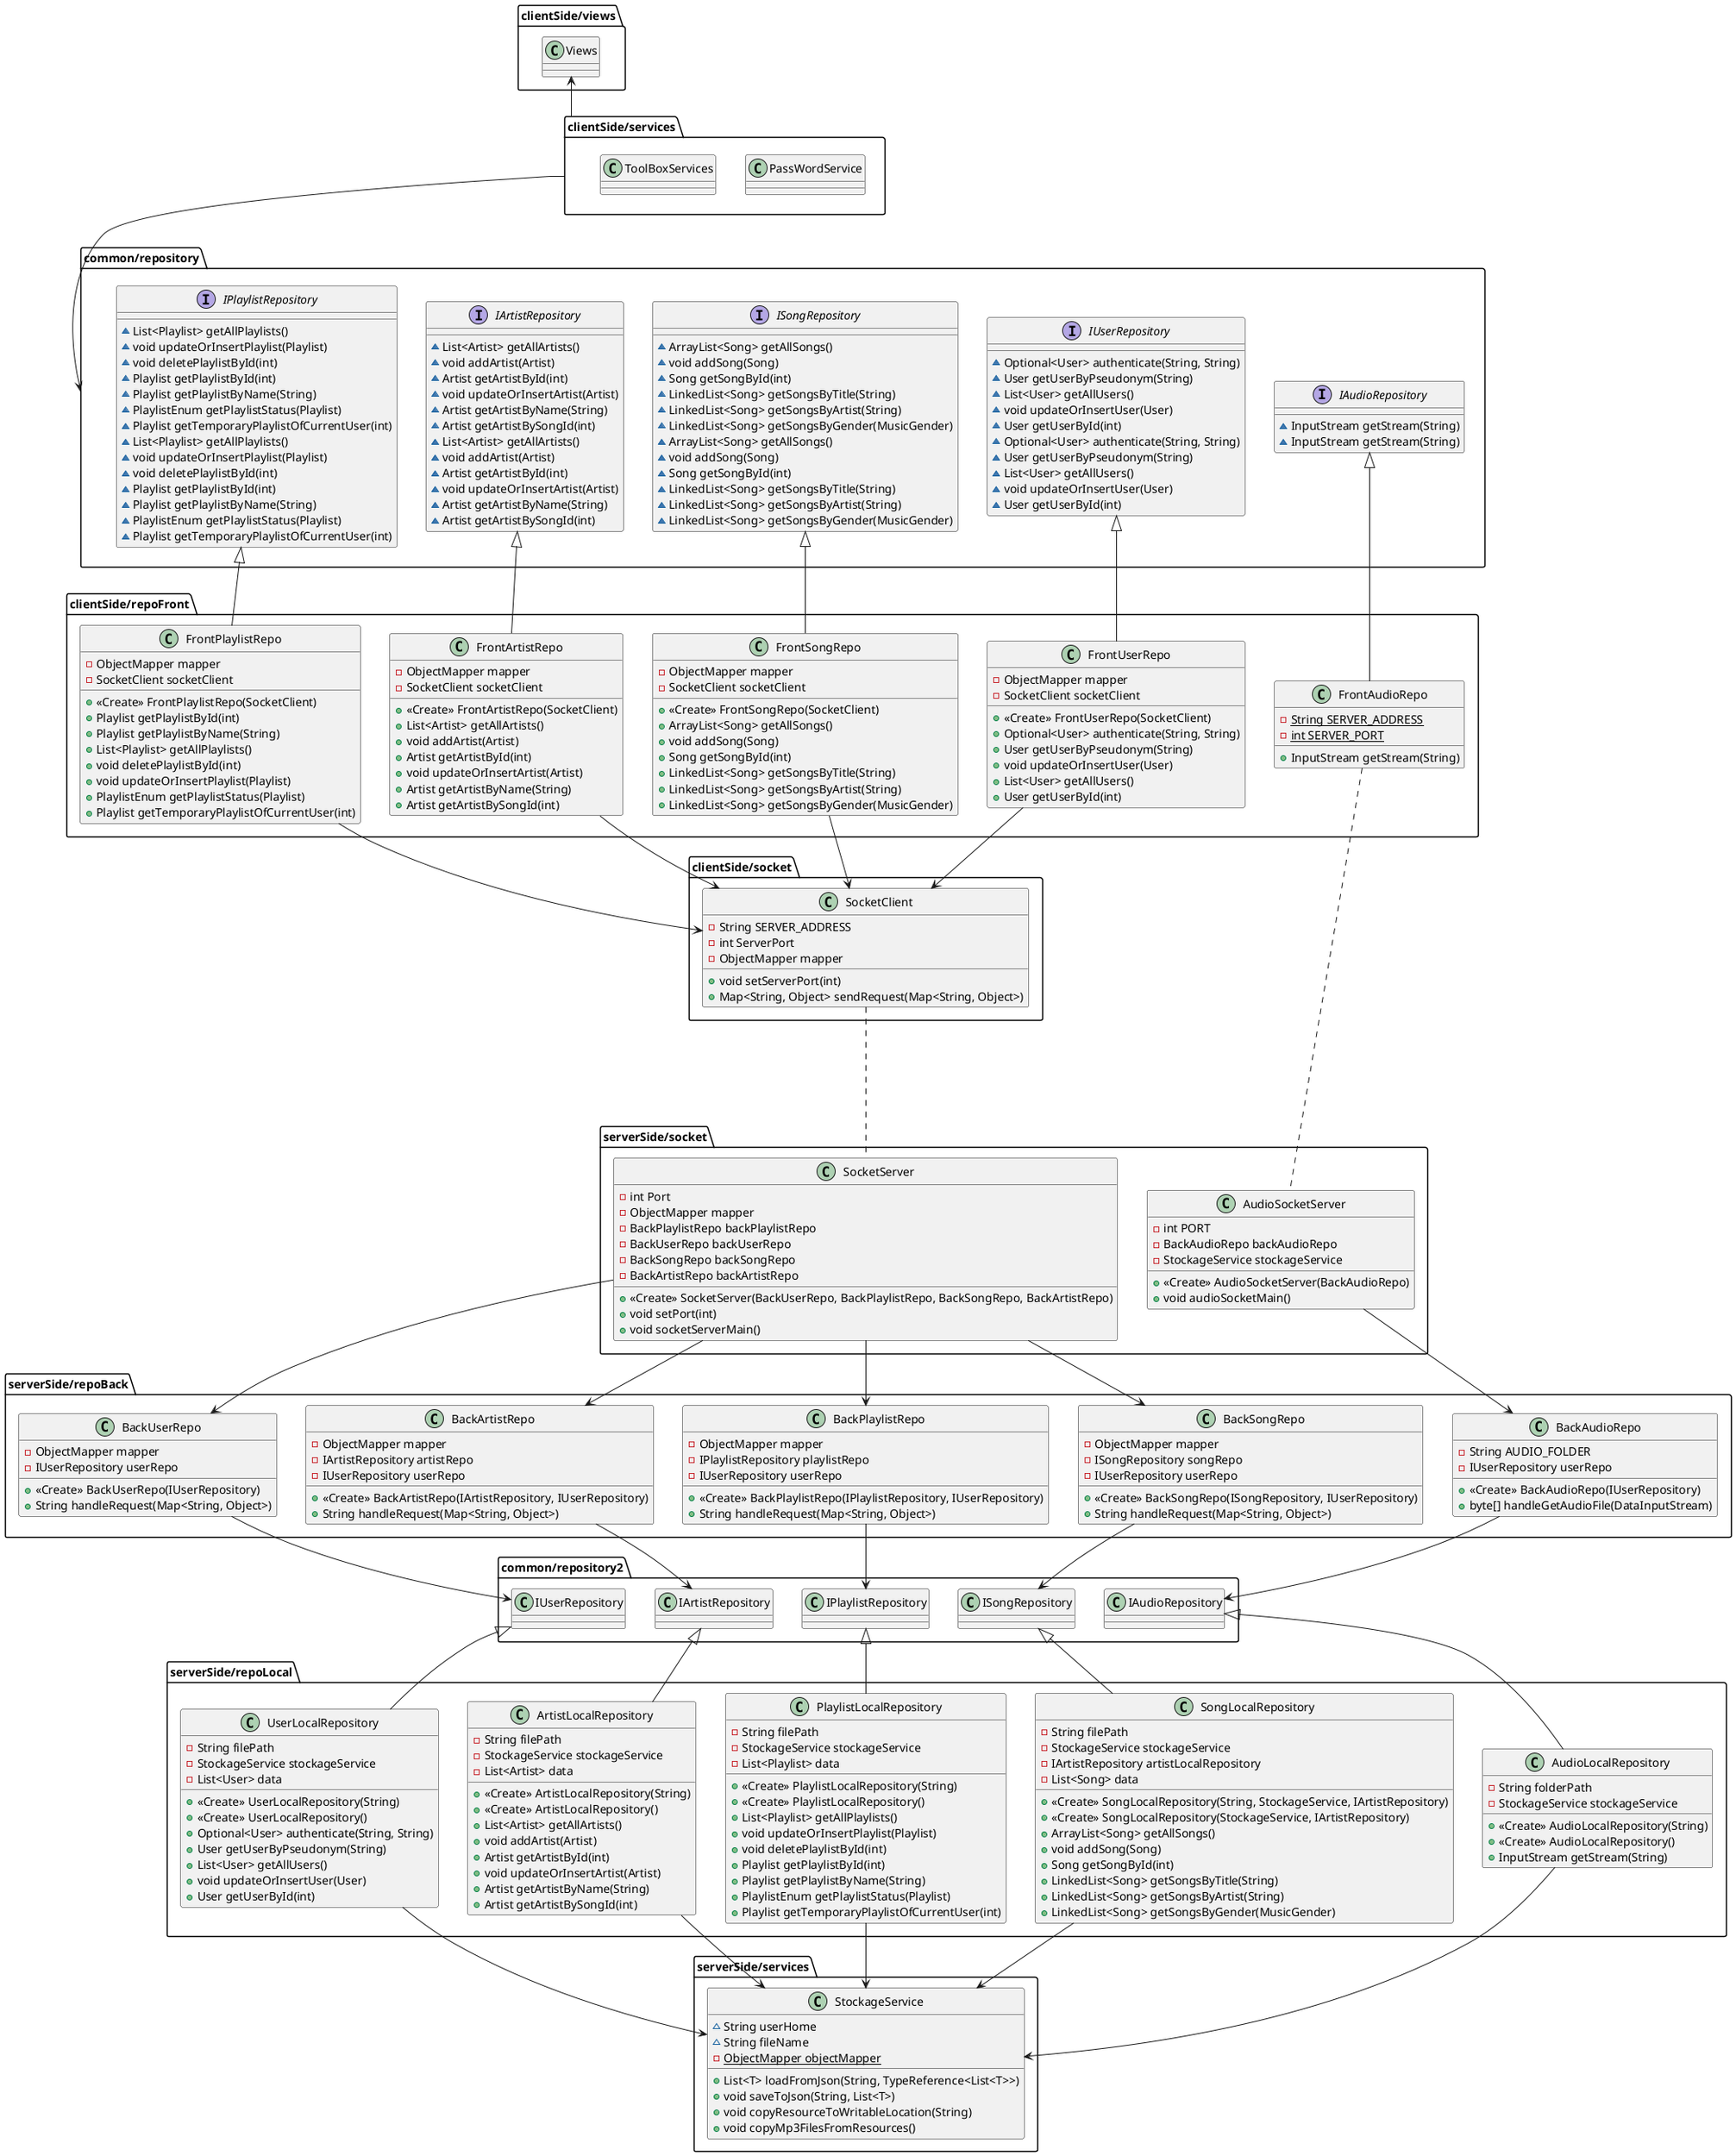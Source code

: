 @startuml

package "common/repository" {
    interface IPlaylistRepository {
        ~ List<Playlist> getAllPlaylists()
        ~ void updateOrInsertPlaylist(Playlist)
        ~ void deletePlaylistById(int)
        ~ Playlist getPlaylistById(int)
        ~ Playlist getPlaylistByName(String)
        ~ PlaylistEnum getPlaylistStatus(Playlist)
        ~ Playlist getTemporaryPlaylistOfCurrentUser(int)
    }

    interface IAudioRepository {
        ~ InputStream getStream(String)
    }

    interface IArtistRepository {
        ~ List<Artist> getAllArtists()
        ~ void addArtist(Artist)
        ~ Artist getArtistById(int)
        ~ void updateOrInsertArtist(Artist)
        ~ Artist getArtistByName(String)
        ~ Artist getArtistBySongId(int)
    }

    interface ISongRepository {
        ~ ArrayList<Song> getAllSongs()
        ~ void addSong(Song)
        ~ Song getSongById(int)
        ~ LinkedList<Song> getSongsByTitle(String)
        ~ LinkedList<Song> getSongsByArtist(String)
        ~ LinkedList<Song> getSongsByGender(MusicGender)
    }

    interface IUserRepository {
        ~ Optional<User> authenticate(String, String)
        ~ User getUserByPseudonym(String)
        ~ List<User> getAllUsers()
        ~ void updateOrInsertUser(User)
        ~ User getUserById(int)
    }
}

package "clientSide/repoFront" {
    class FrontAudioRepo {
        - {static} String SERVER_ADDRESS
        - {static} int SERVER_PORT
        + InputStream getStream(String)
    }

    class FrontArtistRepo {
        - ObjectMapper mapper
        - SocketClient socketClient
        + <<Create>> FrontArtistRepo(SocketClient)
        + List<Artist> getAllArtists()
        + void addArtist(Artist)
        + Artist getArtistById(int)
        + void updateOrInsertArtist(Artist)
        + Artist getArtistByName(String)
        + Artist getArtistBySongId(int)
    }

    class FrontUserRepo {
        - ObjectMapper mapper
        - SocketClient socketClient
        + <<Create>> FrontUserRepo(SocketClient)
        + Optional<User> authenticate(String, String)
        + User getUserByPseudonym(String)
        + void updateOrInsertUser(User)
        + List<User> getAllUsers()
        + User getUserById(int)
    }

    class FrontPlaylistRepo {
        - ObjectMapper mapper
        - SocketClient socketClient
        + <<Create>> FrontPlaylistRepo(SocketClient)
        + Playlist getPlaylistById(int)
        + Playlist getPlaylistByName(String)
        + List<Playlist> getAllPlaylists()
        + void deletePlaylistById(int)
        + void updateOrInsertPlaylist(Playlist)
        + PlaylistEnum getPlaylistStatus(Playlist)
        + Playlist getTemporaryPlaylistOfCurrentUser(int)
    }

    class FrontSongRepo {
        - ObjectMapper mapper
        - SocketClient socketClient
        + <<Create>> FrontSongRepo(SocketClient)
        + ArrayList<Song> getAllSongs()
        + void addSong(Song)
        + Song getSongById(int)
        + LinkedList<Song> getSongsByTitle(String)
        + LinkedList<Song> getSongsByArtist(String)
        + LinkedList<Song> getSongsByGender(MusicGender)
    }
}

package "clientSide/socket" {
    class SocketClient {
        - String SERVER_ADDRESS
        - int ServerPort
        - ObjectMapper mapper
        + void setServerPort(int)
        + Map<String, Object> sendRequest(Map<String, Object>)
    }
}

package "serverSide/socket" {
    class AudioSocketServer {
        - int PORT
        - BackAudioRepo backAudioRepo
        - StockageService stockageService
        + <<Create>> AudioSocketServer(BackAudioRepo)
        + void audioSocketMain()
    }

    class SocketServer {
        - int Port
        - ObjectMapper mapper
        - BackPlaylistRepo backPlaylistRepo
        - BackUserRepo backUserRepo
        - BackSongRepo backSongRepo
        - BackArtistRepo backArtistRepo
        + <<Create>> SocketServer(BackUserRepo, BackPlaylistRepo, BackSongRepo, BackArtistRepo)
        + void setPort(int)
        + void socketServerMain()
    }
}

package "serverSide/repoBack" {
    class BackAudioRepo {
        - String AUDIO_FOLDER
        - IUserRepository userRepo
        + <<Create>> BackAudioRepo(IUserRepository)
        + byte[] handleGetAudioFile(DataInputStream)
    }

    class BackUserRepo {
        - ObjectMapper mapper
        - IUserRepository userRepo
        + <<Create>> BackUserRepo(IUserRepository)
        + String handleRequest(Map<String, Object>)
    }

    class BackSongRepo {
        - ObjectMapper mapper
        - ISongRepository songRepo
        - IUserRepository userRepo
        + <<Create>> BackSongRepo(ISongRepository, IUserRepository)
        + String handleRequest(Map<String, Object>)
    }

    class BackPlaylistRepo {
        - ObjectMapper mapper
        - IPlaylistRepository playlistRepo
        - IUserRepository userRepo
        + <<Create>> BackPlaylistRepo(IPlaylistRepository, IUserRepository)
        + String handleRequest(Map<String, Object>)
    }

    class BackArtistRepo {
        - ObjectMapper mapper
        - IArtistRepository artistRepo
        - IUserRepository userRepo
        + <<Create>> BackArtistRepo(IArtistRepository, IUserRepository)
        + String handleRequest(Map<String, Object>)
    }
}

package "common/repository" {
    interface IUserRepository {
        ~ Optional<User> authenticate(String, String)
        ~ User getUserByPseudonym(String)
        ~ List<User> getAllUsers()
        ~ void updateOrInsertUser(User)
        ~ User getUserById(int)
    }

    interface ISongRepository {
        ~ ArrayList<Song> getAllSongs()
        ~ void addSong(Song)
        ~ Song getSongById(int)
        ~ LinkedList<Song> getSongsByTitle(String)
        ~ LinkedList<Song> getSongsByArtist(String)
        ~ LinkedList<Song> getSongsByGender(MusicGender)
    }

    interface IPlaylistRepository {
        ~ List<Playlist> getAllPlaylists()
        ~ void updateOrInsertPlaylist(Playlist)
        ~ void deletePlaylistById(int)
        ~ Playlist getPlaylistById(int)
        ~ Playlist getPlaylistByName(String)
        ~ PlaylistEnum getPlaylistStatus(Playlist)
        ~ Playlist getTemporaryPlaylistOfCurrentUser(int)
    }

    interface IAudioRepository {
        ~ InputStream getStream(String)
    }

    interface IArtistRepository {
        ~ List<Artist> getAllArtists()
        ~ void addArtist(Artist)
        ~ Artist getArtistById(int)
        ~ void updateOrInsertArtist(Artist)
        ~ Artist getArtistByName(String)
        ~ Artist getArtistBySongId(int)
    }
}

package "serverSide/repoLocal" {
    class SongLocalRepository {
        - String filePath
        - StockageService stockageService
        - IArtistRepository artistLocalRepository
        - List<Song> data
        + <<Create>> SongLocalRepository(String, StockageService, IArtistRepository)
        + <<Create>> SongLocalRepository(StockageService, IArtistRepository)
        + ArrayList<Song> getAllSongs()
        + void addSong(Song)
        + Song getSongById(int)
        + LinkedList<Song> getSongsByTitle(String)
        + LinkedList<Song> getSongsByArtist(String)
        + LinkedList<Song> getSongsByGender(MusicGender)
    }

    class PlaylistLocalRepository {
        - String filePath
        - StockageService stockageService
        - List<Playlist> data
        + <<Create>> PlaylistLocalRepository(String)
        + <<Create>> PlaylistLocalRepository()
        + List<Playlist> getAllPlaylists()
        + void updateOrInsertPlaylist(Playlist)
        + void deletePlaylistById(int)
        + Playlist getPlaylistById(int)
        + Playlist getPlaylistByName(String)
        + PlaylistEnum getPlaylistStatus(Playlist)
        + Playlist getTemporaryPlaylistOfCurrentUser(int)
    }

    class UserLocalRepository {
        - String filePath
        - StockageService stockageService
        - List<User> data
        + <<Create>> UserLocalRepository(String)
        + <<Create>> UserLocalRepository()
        + Optional<User> authenticate(String, String)
        + User getUserByPseudonym(String)
        + List<User> getAllUsers()
        + void updateOrInsertUser(User)
        + User getUserById(int)
    }

    class ArtistLocalRepository {
        - String filePath
        - StockageService stockageService
        - List<Artist> data
        + <<Create>> ArtistLocalRepository(String)
        + <<Create>> ArtistLocalRepository()
        + List<Artist> getAllArtists()
        + void addArtist(Artist)
        + Artist getArtistById(int)
        + void updateOrInsertArtist(Artist)
        + Artist getArtistByName(String)
        + Artist getArtistBySongId(int)
    }

    class AudioLocalRepository {
        - String folderPath
        - StockageService stockageService
        + <<Create>> AudioLocalRepository(String)
        + <<Create>> AudioLocalRepository()
        + InputStream getStream(String)
    }
}

package "serverSide/services" {
    class StockageService {
        ~ String userHome
        ~ String fileName
        - {static} ObjectMapper objectMapper
        + List<T> loadFromJson(String, TypeReference<List<T>>)
        + void saveToJson(String, List<T>)
        + void copyResourceToWritableLocation(String)
        + void copyMp3FilesFromResources()
    }
}


' --- Dépendances (avec orientation vers le bas)
"clientSide/repoFront.FrontPlaylistRepo" -u-|> "common/repository.IPlaylistRepository"
"clientSide/repoFront.FrontAudioRepo" -u-|> "common/repository.IAudioRepository"
"clientSide/repoFront.FrontArtistRepo" -u-|> "common/repository.IArtistRepository"
"clientSide/repoFront.FrontSongRepo" -u-|> "common/repository.ISongRepository"
"clientSide/repoFront.FrontUserRepo" -u-|> "common/repository.IUserRepository"

"clientSide/repoFront.FrontArtistRepo" -d-> "clientSide/socket.SocketClient"
"clientSide/repoFront.FrontUserRepo" -d-> "clientSide/socket.SocketClient"
"clientSide/repoFront.FrontPlaylistRepo" -d-> "clientSide/socket.SocketClient"
"clientSide/repoFront.FrontSongRepo" -d-> "clientSide/socket.SocketClient"

"serverSide/socket.SocketServer" -d-> "serverSide/repoBack.BackUserRepo"
"serverSide/socket.SocketServer" -d-> "serverSide/repoBack.BackPlaylistRepo"
"serverSide/socket.SocketServer" -d-> "serverSide/repoBack.BackSongRepo"
"serverSide/socket.SocketServer" -d-> "serverSide/repoBack.BackArtistRepo"

"serverSide/repoBack.BackAudioRepo" -d-> "common/repository2.IAudioRepository"
"serverSide/repoBack.BackUserRepo" -d-> "common/repository2.IUserRepository"
"serverSide/repoBack.BackSongRepo" -d-> "common/repository2.ISongRepository"
"serverSide/repoBack.BackPlaylistRepo" -d-> "common/repository2.IPlaylistRepository"
"serverSide/repoBack.BackArtistRepo" -d-> "common/repository2.IArtistRepository"

"serverSide/repoLocal.SongLocalRepository" -u-|> "common/repository2.ISongRepository"
"serverSide/repoLocal.PlaylistLocalRepository" -u-|> "common/repository2.IPlaylistRepository"
"serverSide/repoLocal.UserLocalRepository" -u-|> "common/repository2.IUserRepository"
"serverSide/repoLocal.ArtistLocalRepository" -u-|> "common/repository2.IArtistRepository"
"serverSide/repoLocal.AudioLocalRepository" -u-|> "common/repository2.IAudioRepository"

"serverSide/repoLocal.SongLocalRepository" -d-> "serverSide/services.StockageService"
"serverSide/repoLocal.PlaylistLocalRepository" -d-> "serverSide/services.StockageService"
"serverSide/repoLocal.UserLocalRepository" -d-> "serverSide/services.StockageService"
"serverSide/repoLocal.ArtistLocalRepository" -d-> "serverSide/services.StockageService"
"serverSide/repoLocal.AudioLocalRepository" -d-> "serverSide/services.StockageService"

"serverSide/socket.AudioSocketServer" -d-> "serverSide/repoBack.BackAudioRepo"

"clientSide/services.ToolBoxServices" -[hidden]d-> "common/repository.ISongRepository"
"clientSide/services.PassWordService" -[hidden]d-> "common/repository.ISongRepository"
"clientSide/services" -d-> "common/repository"
"clientSide/services" -u-> "clientSide/views.Views"

"clientSide/socket.SocketClient" ..d.. "serverSide/socket.SocketServer"
"clientSide/repoFront.FrontAudioRepo" ..d.. "serverSide/socket.AudioSocketServer"
"clientSide/socket.SocketClient" ..[hidden]d.. "serverSide/socket.AudioSocketServer"
"clientSide/repoFront.FrontAudioRepo" -[hidden]d-> "clientSide/socket.SocketClient"

@enduml